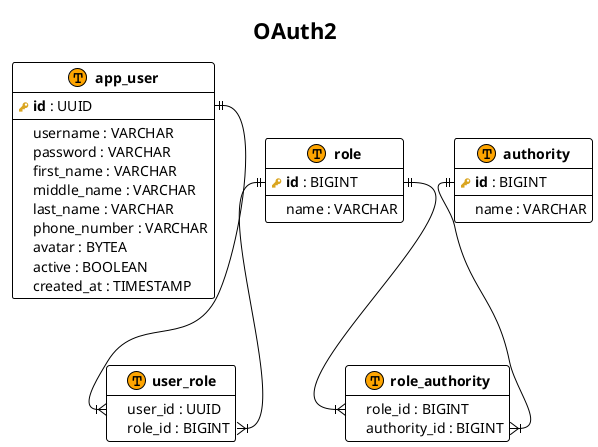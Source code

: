 @startuml schema
!theme plain
hide empty methods

!procedure $table($name, $slug)
entity "<b>$name</b>" as $slug << (T, Orange) >>
!endprocedure

!procedure $view($name, $slug)
entity "<b>$name</b>" as $slug << (V, Aquamarine) >>
!endprocedure

!procedure $primary_key($name)
<color:#GoldenRod><&key></color> <b>$name</b>
!endprocedure

!procedure $foreign_key($name)
<color:#Silver><&key></color> $name
!endprocedure

!procedure $column($name)
<color:#White><&media-record></color> $name
!endprocedure

!procedure $unique($name)
<color:#Red><&key></color> $name
!endprocedure

!procedure $index($name)
<color:#Green><&key></color> $name
!endprocedure

title "OAuth2"

$table("app_user", "t_user") {
    $primary_key("id") : UUID
    --
    $column("username") : VARCHAR
    $column("password") : VARCHAR
    $column("first_name") : VARCHAR
    $column("middle_name") : VARCHAR
    $column("last_name") : VARCHAR
    $column("phone_number") : VARCHAR
    $column("avatar") : BYTEA
    $column("active") : BOOLEAN
    $column("created_at") : TIMESTAMP
}

$table("role", "t_role") {
    $primary_key("id") : BIGINT
    --
    $column("name") : VARCHAR
}

$table("user_role", "t_user_role") {
    $column("user_id") : UUID
     $column("role_id") : BIGINT
}

$table("authority", "t_authority") {
    $primary_key("id") : BIGINT
    --
    $column("name") : VARCHAR
}

$table("role_authority", "t_role_authority") {
    $column("role_id") : BIGINT
    $column("authority_id") : BIGINT
}

t_user::id ||--|{ t_user_role::user_id

t_role::id ||--|{ t_user_role::role_id

t_role::id ||--|{ t_role_authority::role_id

t_authority::id ||--|{ t_role_authority::authority_id
@enduml
